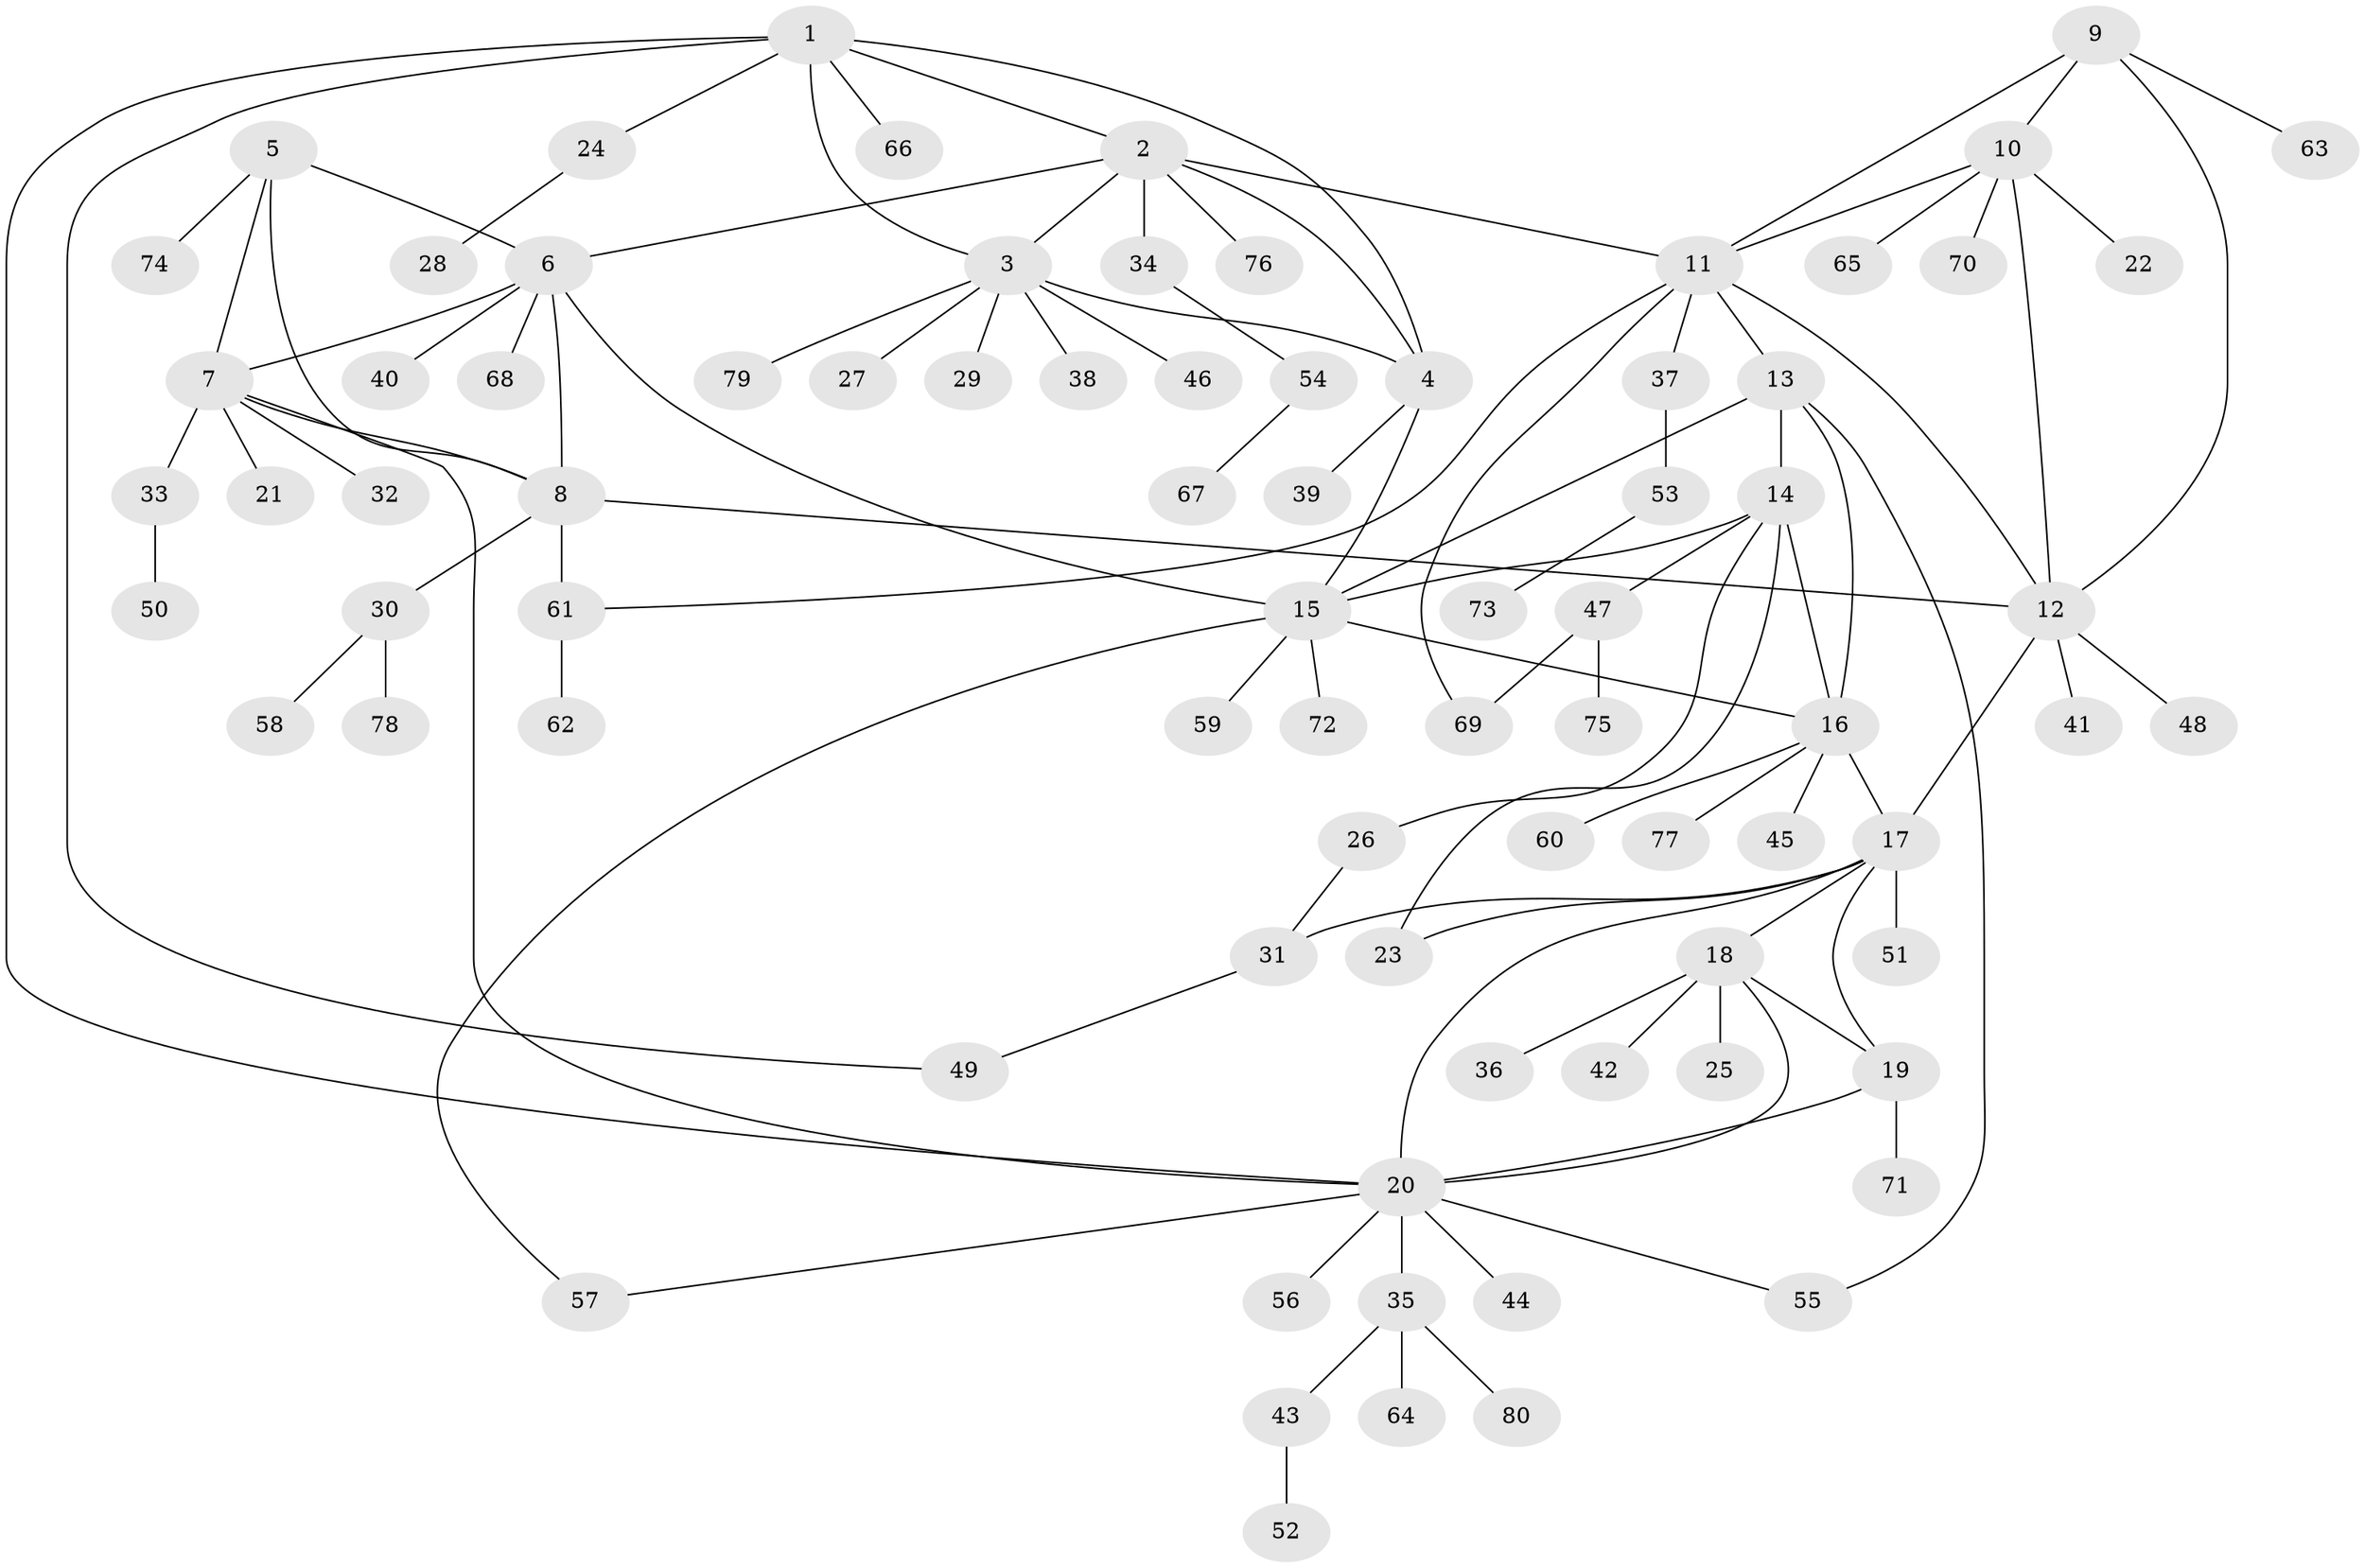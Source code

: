 // Generated by graph-tools (version 1.1) at 2025/26/03/09/25 03:26:34]
// undirected, 80 vertices, 107 edges
graph export_dot {
graph [start="1"]
  node [color=gray90,style=filled];
  1;
  2;
  3;
  4;
  5;
  6;
  7;
  8;
  9;
  10;
  11;
  12;
  13;
  14;
  15;
  16;
  17;
  18;
  19;
  20;
  21;
  22;
  23;
  24;
  25;
  26;
  27;
  28;
  29;
  30;
  31;
  32;
  33;
  34;
  35;
  36;
  37;
  38;
  39;
  40;
  41;
  42;
  43;
  44;
  45;
  46;
  47;
  48;
  49;
  50;
  51;
  52;
  53;
  54;
  55;
  56;
  57;
  58;
  59;
  60;
  61;
  62;
  63;
  64;
  65;
  66;
  67;
  68;
  69;
  70;
  71;
  72;
  73;
  74;
  75;
  76;
  77;
  78;
  79;
  80;
  1 -- 2;
  1 -- 3;
  1 -- 4;
  1 -- 20;
  1 -- 24;
  1 -- 49;
  1 -- 66;
  2 -- 3;
  2 -- 4;
  2 -- 6;
  2 -- 11;
  2 -- 34;
  2 -- 76;
  3 -- 4;
  3 -- 27;
  3 -- 29;
  3 -- 38;
  3 -- 46;
  3 -- 79;
  4 -- 15;
  4 -- 39;
  5 -- 6;
  5 -- 7;
  5 -- 8;
  5 -- 74;
  6 -- 7;
  6 -- 8;
  6 -- 15;
  6 -- 40;
  6 -- 68;
  7 -- 8;
  7 -- 20;
  7 -- 21;
  7 -- 32;
  7 -- 33;
  8 -- 12;
  8 -- 30;
  8 -- 61;
  9 -- 10;
  9 -- 11;
  9 -- 12;
  9 -- 63;
  10 -- 11;
  10 -- 12;
  10 -- 22;
  10 -- 65;
  10 -- 70;
  11 -- 12;
  11 -- 13;
  11 -- 37;
  11 -- 61;
  11 -- 69;
  12 -- 17;
  12 -- 41;
  12 -- 48;
  13 -- 14;
  13 -- 15;
  13 -- 16;
  13 -- 55;
  14 -- 15;
  14 -- 16;
  14 -- 23;
  14 -- 26;
  14 -- 47;
  15 -- 16;
  15 -- 57;
  15 -- 59;
  15 -- 72;
  16 -- 17;
  16 -- 45;
  16 -- 60;
  16 -- 77;
  17 -- 18;
  17 -- 19;
  17 -- 20;
  17 -- 23;
  17 -- 31;
  17 -- 51;
  18 -- 19;
  18 -- 20;
  18 -- 25;
  18 -- 36;
  18 -- 42;
  19 -- 20;
  19 -- 71;
  20 -- 35;
  20 -- 44;
  20 -- 55;
  20 -- 56;
  20 -- 57;
  24 -- 28;
  26 -- 31;
  30 -- 58;
  30 -- 78;
  31 -- 49;
  33 -- 50;
  34 -- 54;
  35 -- 43;
  35 -- 64;
  35 -- 80;
  37 -- 53;
  43 -- 52;
  47 -- 69;
  47 -- 75;
  53 -- 73;
  54 -- 67;
  61 -- 62;
}

